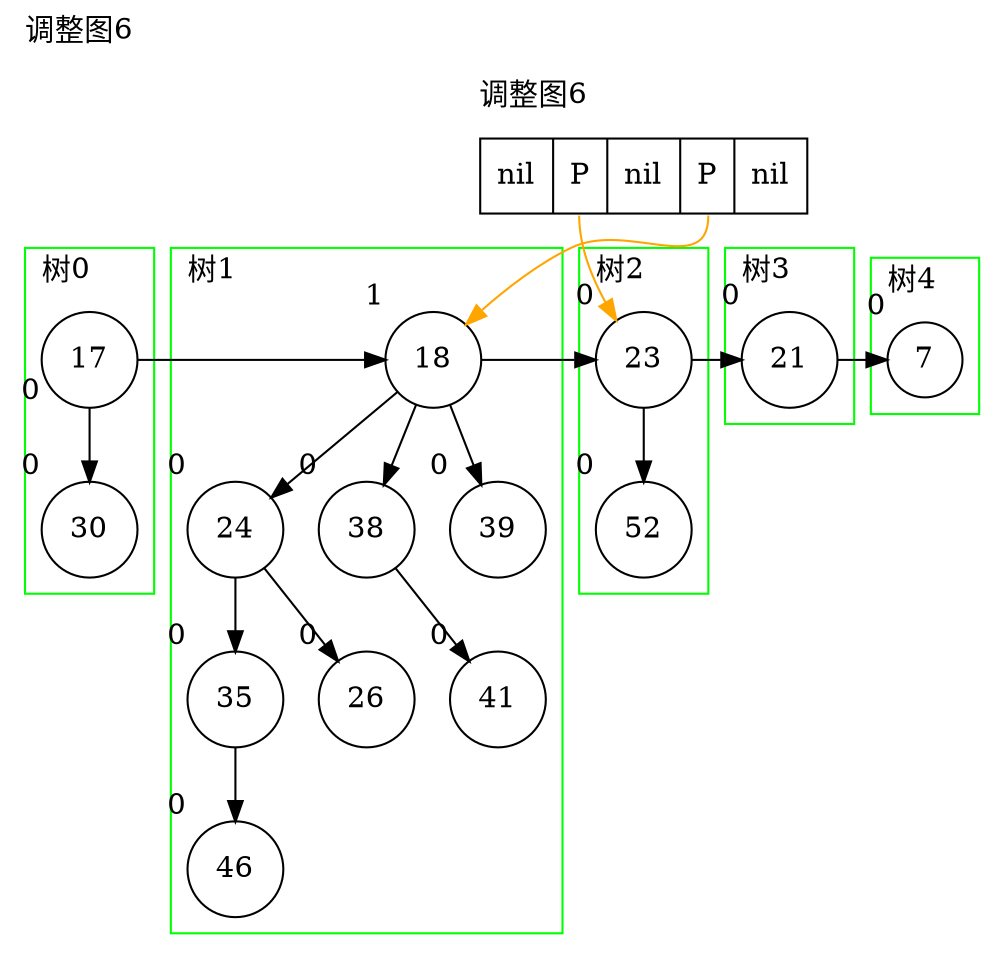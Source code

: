 digraph g{
node[shape=circle];
label="调整图6";
labeljust=l;
labelloc=t;
subgraph cluster_array { penwidth=0; narray[label=" <f0>  nil | <f1>  P | <f2>  nil | <f3>  P | <f4>  nil ", shape=record]; }
subgraph cluster_0 {
pencolor=green;label="树0";
n180[label=17, xlabel=0];
n181[label=30, xlabel=0];
n180->n181;
}
narray->n180[style=invis];
subgraph cluster_1 {
pencolor=green;label="树1";
n182[label=18, xlabel=1];
n183[label=24, xlabel=0];
n182->n183;
n184[label=35, xlabel=0];
n183->n184;
n185[label=46, xlabel=0];
n184->n185;
n186[label=26, xlabel=0];
n183->n186;
n187[label=38, xlabel=0];
n182->n187;
n188[label=41, xlabel=0];
n187->n188;
n189[label=39, xlabel=0];
n182->n189;
}
n180->n182[constraint=false];
narray->n182[style=invis];
narray:f3->n182[style=filled,color=orange,constraint=false];
subgraph cluster_2 {
pencolor=green;label="树2";
n190[label=23, xlabel=0];
n191[label=52, xlabel=0];
n190->n191;
}
n182->n190[constraint=false];
narray->n190[style=invis];
narray:f1->n190[style=filled,color=orange,constraint=false];
subgraph cluster_3 {
pencolor=green;label="树3";
n192[label=21, xlabel=0];
}
n190->n192[constraint=false];
narray->n192[style=invis];
subgraph cluster_4 {
pencolor=green;label="树4";
n193[label=7, xlabel=0];
}
n192->n193[constraint=false];
narray->n193[style=invis];
}
